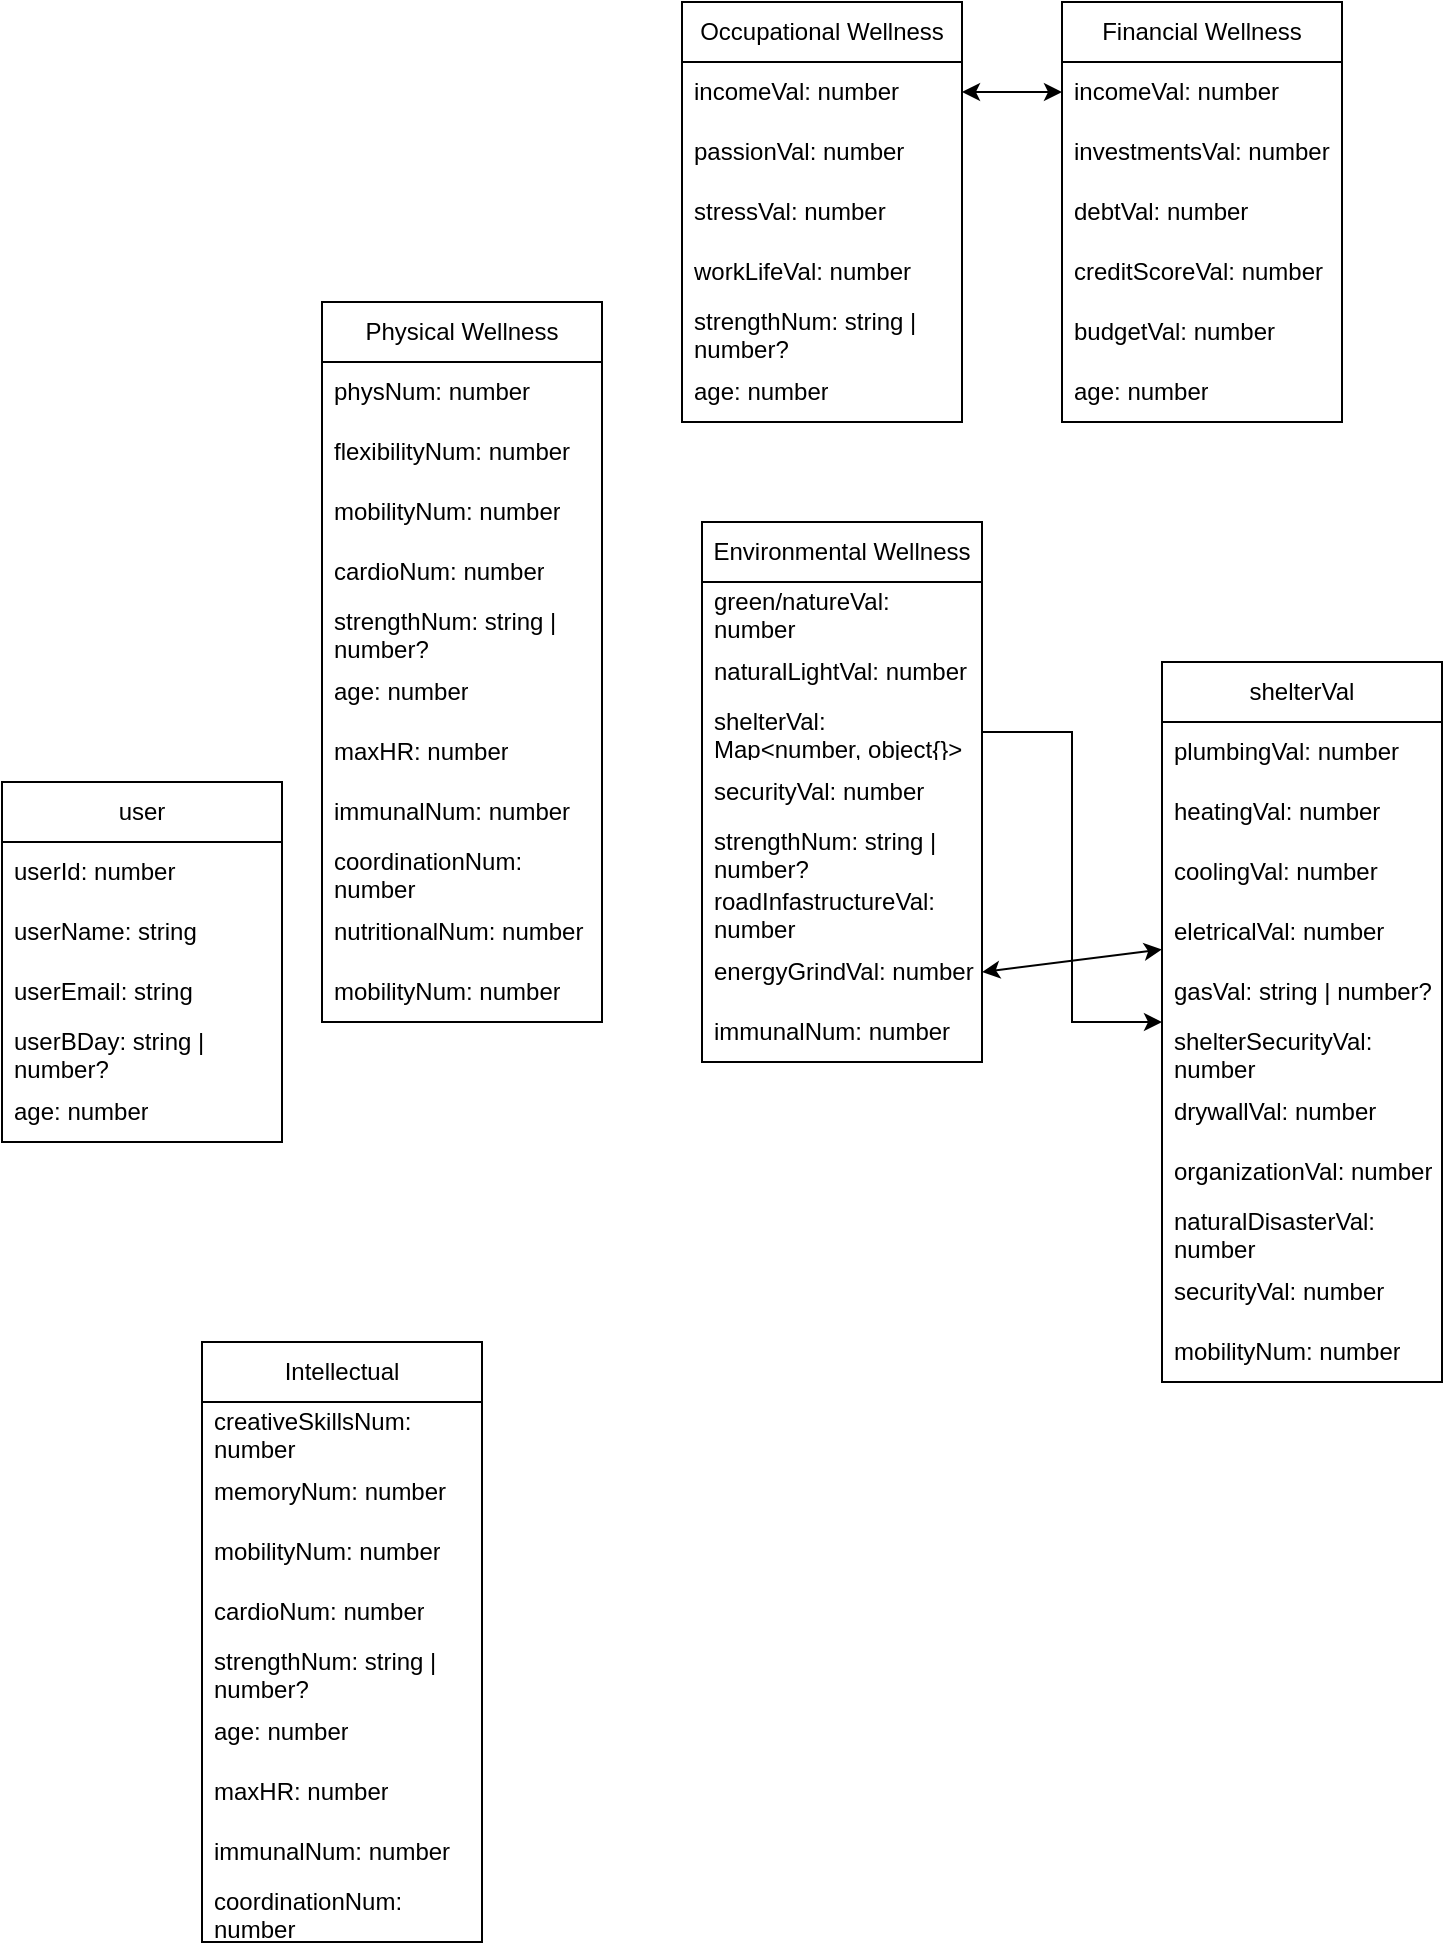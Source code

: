 <mxfile version="24.7.4">
  <diagram id="C5RBs43oDa-KdzZeNtuy" name="Page-1">
    <mxGraphModel dx="1419" dy="1817" grid="1" gridSize="10" guides="1" tooltips="1" connect="1" arrows="1" fold="1" page="1" pageScale="1" pageWidth="827" pageHeight="1169" math="0" shadow="0">
      <root>
        <mxCell id="WIyWlLk6GJQsqaUBKTNV-0" />
        <mxCell id="WIyWlLk6GJQsqaUBKTNV-1" parent="WIyWlLk6GJQsqaUBKTNV-0" />
        <mxCell id="BqTpPrDnq53905Jikg4y-0" value="user" style="swimlane;fontStyle=0;childLayout=stackLayout;horizontal=1;startSize=30;horizontalStack=0;resizeParent=1;resizeParentMax=0;resizeLast=0;collapsible=1;marginBottom=0;whiteSpace=wrap;html=1;" vertex="1" parent="WIyWlLk6GJQsqaUBKTNV-1">
          <mxGeometry x="-290" y="90" width="140" height="180" as="geometry" />
        </mxCell>
        <mxCell id="BqTpPrDnq53905Jikg4y-1" value="userId: number" style="text;strokeColor=none;fillColor=none;align=left;verticalAlign=middle;spacingLeft=4;spacingRight=4;overflow=hidden;points=[[0,0.5],[1,0.5]];portConstraint=eastwest;rotatable=0;whiteSpace=wrap;html=1;" vertex="1" parent="BqTpPrDnq53905Jikg4y-0">
          <mxGeometry y="30" width="140" height="30" as="geometry" />
        </mxCell>
        <mxCell id="BqTpPrDnq53905Jikg4y-2" value="userName: string" style="text;strokeColor=none;fillColor=none;align=left;verticalAlign=middle;spacingLeft=4;spacingRight=4;overflow=hidden;points=[[0,0.5],[1,0.5]];portConstraint=eastwest;rotatable=0;whiteSpace=wrap;html=1;" vertex="1" parent="BqTpPrDnq53905Jikg4y-0">
          <mxGeometry y="60" width="140" height="30" as="geometry" />
        </mxCell>
        <mxCell id="BqTpPrDnq53905Jikg4y-3" value="&lt;div&gt;userEmail: string&lt;/div&gt;" style="text;strokeColor=none;fillColor=none;align=left;verticalAlign=middle;spacingLeft=4;spacingRight=4;overflow=hidden;points=[[0,0.5],[1,0.5]];portConstraint=eastwest;rotatable=0;whiteSpace=wrap;html=1;" vertex="1" parent="BqTpPrDnq53905Jikg4y-0">
          <mxGeometry y="90" width="140" height="30" as="geometry" />
        </mxCell>
        <mxCell id="BqTpPrDnq53905Jikg4y-5" value="userBDay: string | number?" style="text;strokeColor=none;fillColor=none;align=left;verticalAlign=middle;spacingLeft=4;spacingRight=4;overflow=hidden;points=[[0,0.5],[1,0.5]];portConstraint=eastwest;rotatable=0;whiteSpace=wrap;html=1;" vertex="1" parent="BqTpPrDnq53905Jikg4y-0">
          <mxGeometry y="120" width="140" height="30" as="geometry" />
        </mxCell>
        <mxCell id="BqTpPrDnq53905Jikg4y-6" value="age: number" style="text;strokeColor=none;fillColor=none;align=left;verticalAlign=middle;spacingLeft=4;spacingRight=4;overflow=hidden;points=[[0,0.5],[1,0.5]];portConstraint=eastwest;rotatable=0;whiteSpace=wrap;html=1;" vertex="1" parent="BqTpPrDnq53905Jikg4y-0">
          <mxGeometry y="150" width="140" height="30" as="geometry" />
        </mxCell>
        <mxCell id="BqTpPrDnq53905Jikg4y-7" value="Physical Wellness" style="swimlane;fontStyle=0;childLayout=stackLayout;horizontal=1;startSize=30;horizontalStack=0;resizeParent=1;resizeParentMax=0;resizeLast=0;collapsible=1;marginBottom=0;whiteSpace=wrap;html=1;" vertex="1" parent="WIyWlLk6GJQsqaUBKTNV-1">
          <mxGeometry x="-130" y="-150" width="140" height="360" as="geometry" />
        </mxCell>
        <mxCell id="BqTpPrDnq53905Jikg4y-8" value="physNum: number" style="text;strokeColor=none;fillColor=none;align=left;verticalAlign=middle;spacingLeft=4;spacingRight=4;overflow=hidden;points=[[0,0.5],[1,0.5]];portConstraint=eastwest;rotatable=0;whiteSpace=wrap;html=1;" vertex="1" parent="BqTpPrDnq53905Jikg4y-7">
          <mxGeometry y="30" width="140" height="30" as="geometry" />
        </mxCell>
        <mxCell id="BqTpPrDnq53905Jikg4y-9" value="flexibilityNum: number" style="text;strokeColor=none;fillColor=none;align=left;verticalAlign=middle;spacingLeft=4;spacingRight=4;overflow=hidden;points=[[0,0.5],[1,0.5]];portConstraint=eastwest;rotatable=0;whiteSpace=wrap;html=1;" vertex="1" parent="BqTpPrDnq53905Jikg4y-7">
          <mxGeometry y="60" width="140" height="30" as="geometry" />
        </mxCell>
        <mxCell id="BqTpPrDnq53905Jikg4y-10" value="&lt;div&gt;mobilityNum: number&lt;br&gt;&lt;/div&gt;" style="text;strokeColor=none;fillColor=none;align=left;verticalAlign=middle;spacingLeft=4;spacingRight=4;overflow=hidden;points=[[0,0.5],[1,0.5]];portConstraint=eastwest;rotatable=0;whiteSpace=wrap;html=1;" vertex="1" parent="BqTpPrDnq53905Jikg4y-7">
          <mxGeometry y="90" width="140" height="30" as="geometry" />
        </mxCell>
        <mxCell id="BqTpPrDnq53905Jikg4y-11" value="cardioNum: number" style="text;strokeColor=none;fillColor=none;align=left;verticalAlign=middle;spacingLeft=4;spacingRight=4;overflow=hidden;points=[[0,0.5],[1,0.5]];portConstraint=eastwest;rotatable=0;whiteSpace=wrap;html=1;" vertex="1" parent="BqTpPrDnq53905Jikg4y-7">
          <mxGeometry y="120" width="140" height="30" as="geometry" />
        </mxCell>
        <mxCell id="BqTpPrDnq53905Jikg4y-12" value="strengthNum: string | number?" style="text;strokeColor=none;fillColor=none;align=left;verticalAlign=middle;spacingLeft=4;spacingRight=4;overflow=hidden;points=[[0,0.5],[1,0.5]];portConstraint=eastwest;rotatable=0;whiteSpace=wrap;html=1;" vertex="1" parent="BqTpPrDnq53905Jikg4y-7">
          <mxGeometry y="150" width="140" height="30" as="geometry" />
        </mxCell>
        <mxCell id="BqTpPrDnq53905Jikg4y-13" value="age: number" style="text;strokeColor=none;fillColor=none;align=left;verticalAlign=middle;spacingLeft=4;spacingRight=4;overflow=hidden;points=[[0,0.5],[1,0.5]];portConstraint=eastwest;rotatable=0;whiteSpace=wrap;html=1;" vertex="1" parent="BqTpPrDnq53905Jikg4y-7">
          <mxGeometry y="180" width="140" height="30" as="geometry" />
        </mxCell>
        <mxCell id="BqTpPrDnq53905Jikg4y-14" value="maxHR: number" style="text;strokeColor=none;fillColor=none;align=left;verticalAlign=middle;spacingLeft=4;spacingRight=4;overflow=hidden;points=[[0,0.5],[1,0.5]];portConstraint=eastwest;rotatable=0;whiteSpace=wrap;html=1;" vertex="1" parent="BqTpPrDnq53905Jikg4y-7">
          <mxGeometry y="210" width="140" height="30" as="geometry" />
        </mxCell>
        <mxCell id="BqTpPrDnq53905Jikg4y-15" value="immunalNum: number" style="text;strokeColor=none;fillColor=none;align=left;verticalAlign=middle;spacingLeft=4;spacingRight=4;overflow=hidden;points=[[0,0.5],[1,0.5]];portConstraint=eastwest;rotatable=0;whiteSpace=wrap;html=1;" vertex="1" parent="BqTpPrDnq53905Jikg4y-7">
          <mxGeometry y="240" width="140" height="30" as="geometry" />
        </mxCell>
        <mxCell id="BqTpPrDnq53905Jikg4y-16" value="coordinationNum: number" style="text;strokeColor=none;fillColor=none;align=left;verticalAlign=middle;spacingLeft=4;spacingRight=4;overflow=hidden;points=[[0,0.5],[1,0.5]];portConstraint=eastwest;rotatable=0;whiteSpace=wrap;html=1;" vertex="1" parent="BqTpPrDnq53905Jikg4y-7">
          <mxGeometry y="270" width="140" height="30" as="geometry" />
        </mxCell>
        <mxCell id="BqTpPrDnq53905Jikg4y-27" value="nutritionalNum: number" style="text;strokeColor=none;fillColor=none;align=left;verticalAlign=middle;spacingLeft=4;spacingRight=4;overflow=hidden;points=[[0,0.5],[1,0.5]];portConstraint=eastwest;rotatable=0;whiteSpace=wrap;html=1;" vertex="1" parent="BqTpPrDnq53905Jikg4y-7">
          <mxGeometry y="300" width="140" height="30" as="geometry" />
        </mxCell>
        <mxCell id="BqTpPrDnq53905Jikg4y-39" value="&lt;div&gt;mobilityNum: number&lt;br&gt;&lt;/div&gt;" style="text;strokeColor=none;fillColor=none;align=left;verticalAlign=middle;spacingLeft=4;spacingRight=4;overflow=hidden;points=[[0,0.5],[1,0.5]];portConstraint=eastwest;rotatable=0;whiteSpace=wrap;html=1;" vertex="1" parent="BqTpPrDnq53905Jikg4y-7">
          <mxGeometry y="330" width="140" height="30" as="geometry" />
        </mxCell>
        <mxCell id="BqTpPrDnq53905Jikg4y-17" value="Intellectual" style="swimlane;fontStyle=0;childLayout=stackLayout;horizontal=1;startSize=30;horizontalStack=0;resizeParent=1;resizeParentMax=0;resizeLast=0;collapsible=1;marginBottom=0;whiteSpace=wrap;html=1;" vertex="1" parent="WIyWlLk6GJQsqaUBKTNV-1">
          <mxGeometry x="-190" y="370" width="140" height="300" as="geometry" />
        </mxCell>
        <mxCell id="BqTpPrDnq53905Jikg4y-18" value="creativeSkillsNum: number" style="text;strokeColor=none;fillColor=none;align=left;verticalAlign=middle;spacingLeft=4;spacingRight=4;overflow=hidden;points=[[0,0.5],[1,0.5]];portConstraint=eastwest;rotatable=0;whiteSpace=wrap;html=1;" vertex="1" parent="BqTpPrDnq53905Jikg4y-17">
          <mxGeometry y="30" width="140" height="30" as="geometry" />
        </mxCell>
        <mxCell id="BqTpPrDnq53905Jikg4y-19" value="memoryNum: number" style="text;strokeColor=none;fillColor=none;align=left;verticalAlign=middle;spacingLeft=4;spacingRight=4;overflow=hidden;points=[[0,0.5],[1,0.5]];portConstraint=eastwest;rotatable=0;whiteSpace=wrap;html=1;" vertex="1" parent="BqTpPrDnq53905Jikg4y-17">
          <mxGeometry y="60" width="140" height="30" as="geometry" />
        </mxCell>
        <mxCell id="BqTpPrDnq53905Jikg4y-20" value="&lt;div&gt;mobilityNum: number&lt;br&gt;&lt;/div&gt;" style="text;strokeColor=none;fillColor=none;align=left;verticalAlign=middle;spacingLeft=4;spacingRight=4;overflow=hidden;points=[[0,0.5],[1,0.5]];portConstraint=eastwest;rotatable=0;whiteSpace=wrap;html=1;" vertex="1" parent="BqTpPrDnq53905Jikg4y-17">
          <mxGeometry y="90" width="140" height="30" as="geometry" />
        </mxCell>
        <mxCell id="BqTpPrDnq53905Jikg4y-21" value="cardioNum: number" style="text;strokeColor=none;fillColor=none;align=left;verticalAlign=middle;spacingLeft=4;spacingRight=4;overflow=hidden;points=[[0,0.5],[1,0.5]];portConstraint=eastwest;rotatable=0;whiteSpace=wrap;html=1;" vertex="1" parent="BqTpPrDnq53905Jikg4y-17">
          <mxGeometry y="120" width="140" height="30" as="geometry" />
        </mxCell>
        <mxCell id="BqTpPrDnq53905Jikg4y-22" value="strengthNum: string | number?" style="text;strokeColor=none;fillColor=none;align=left;verticalAlign=middle;spacingLeft=4;spacingRight=4;overflow=hidden;points=[[0,0.5],[1,0.5]];portConstraint=eastwest;rotatable=0;whiteSpace=wrap;html=1;" vertex="1" parent="BqTpPrDnq53905Jikg4y-17">
          <mxGeometry y="150" width="140" height="30" as="geometry" />
        </mxCell>
        <mxCell id="BqTpPrDnq53905Jikg4y-23" value="age: number" style="text;strokeColor=none;fillColor=none;align=left;verticalAlign=middle;spacingLeft=4;spacingRight=4;overflow=hidden;points=[[0,0.5],[1,0.5]];portConstraint=eastwest;rotatable=0;whiteSpace=wrap;html=1;" vertex="1" parent="BqTpPrDnq53905Jikg4y-17">
          <mxGeometry y="180" width="140" height="30" as="geometry" />
        </mxCell>
        <mxCell id="BqTpPrDnq53905Jikg4y-24" value="maxHR: number" style="text;strokeColor=none;fillColor=none;align=left;verticalAlign=middle;spacingLeft=4;spacingRight=4;overflow=hidden;points=[[0,0.5],[1,0.5]];portConstraint=eastwest;rotatable=0;whiteSpace=wrap;html=1;" vertex="1" parent="BqTpPrDnq53905Jikg4y-17">
          <mxGeometry y="210" width="140" height="30" as="geometry" />
        </mxCell>
        <mxCell id="BqTpPrDnq53905Jikg4y-25" value="immunalNum: number" style="text;strokeColor=none;fillColor=none;align=left;verticalAlign=middle;spacingLeft=4;spacingRight=4;overflow=hidden;points=[[0,0.5],[1,0.5]];portConstraint=eastwest;rotatable=0;whiteSpace=wrap;html=1;" vertex="1" parent="BqTpPrDnq53905Jikg4y-17">
          <mxGeometry y="240" width="140" height="30" as="geometry" />
        </mxCell>
        <mxCell id="BqTpPrDnq53905Jikg4y-26" value="coordinationNum: number" style="text;strokeColor=none;fillColor=none;align=left;verticalAlign=middle;spacingLeft=4;spacingRight=4;overflow=hidden;points=[[0,0.5],[1,0.5]];portConstraint=eastwest;rotatable=0;whiteSpace=wrap;html=1;" vertex="1" parent="BqTpPrDnq53905Jikg4y-17">
          <mxGeometry y="270" width="140" height="30" as="geometry" />
        </mxCell>
        <mxCell id="BqTpPrDnq53905Jikg4y-28" value="Occupational Wellness" style="swimlane;fontStyle=0;childLayout=stackLayout;horizontal=1;startSize=30;horizontalStack=0;resizeParent=1;resizeParentMax=0;resizeLast=0;collapsible=1;marginBottom=0;whiteSpace=wrap;html=1;" vertex="1" parent="WIyWlLk6GJQsqaUBKTNV-1">
          <mxGeometry x="50" y="-300" width="140" height="210" as="geometry" />
        </mxCell>
        <mxCell id="BqTpPrDnq53905Jikg4y-29" value="incomeVal: number" style="text;strokeColor=none;fillColor=none;align=left;verticalAlign=middle;spacingLeft=4;spacingRight=4;overflow=hidden;points=[[0,0.5],[1,0.5]];portConstraint=eastwest;rotatable=0;whiteSpace=wrap;html=1;" vertex="1" parent="BqTpPrDnq53905Jikg4y-28">
          <mxGeometry y="30" width="140" height="30" as="geometry" />
        </mxCell>
        <mxCell id="BqTpPrDnq53905Jikg4y-30" value="passionVal: number" style="text;strokeColor=none;fillColor=none;align=left;verticalAlign=middle;spacingLeft=4;spacingRight=4;overflow=hidden;points=[[0,0.5],[1,0.5]];portConstraint=eastwest;rotatable=0;whiteSpace=wrap;html=1;" vertex="1" parent="BqTpPrDnq53905Jikg4y-28">
          <mxGeometry y="60" width="140" height="30" as="geometry" />
        </mxCell>
        <mxCell id="BqTpPrDnq53905Jikg4y-31" value="&lt;div&gt;stressVal: number&lt;br&gt;&lt;/div&gt;" style="text;strokeColor=none;fillColor=none;align=left;verticalAlign=middle;spacingLeft=4;spacingRight=4;overflow=hidden;points=[[0,0.5],[1,0.5]];portConstraint=eastwest;rotatable=0;whiteSpace=wrap;html=1;" vertex="1" parent="BqTpPrDnq53905Jikg4y-28">
          <mxGeometry y="90" width="140" height="30" as="geometry" />
        </mxCell>
        <mxCell id="BqTpPrDnq53905Jikg4y-32" value="workLifeVal: number" style="text;strokeColor=none;fillColor=none;align=left;verticalAlign=middle;spacingLeft=4;spacingRight=4;overflow=hidden;points=[[0,0.5],[1,0.5]];portConstraint=eastwest;rotatable=0;whiteSpace=wrap;html=1;" vertex="1" parent="BqTpPrDnq53905Jikg4y-28">
          <mxGeometry y="120" width="140" height="30" as="geometry" />
        </mxCell>
        <mxCell id="BqTpPrDnq53905Jikg4y-33" value="strengthNum: string | number?" style="text;strokeColor=none;fillColor=none;align=left;verticalAlign=middle;spacingLeft=4;spacingRight=4;overflow=hidden;points=[[0,0.5],[1,0.5]];portConstraint=eastwest;rotatable=0;whiteSpace=wrap;html=1;" vertex="1" parent="BqTpPrDnq53905Jikg4y-28">
          <mxGeometry y="150" width="140" height="30" as="geometry" />
        </mxCell>
        <mxCell id="BqTpPrDnq53905Jikg4y-34" value="age: number" style="text;strokeColor=none;fillColor=none;align=left;verticalAlign=middle;spacingLeft=4;spacingRight=4;overflow=hidden;points=[[0,0.5],[1,0.5]];portConstraint=eastwest;rotatable=0;whiteSpace=wrap;html=1;" vertex="1" parent="BqTpPrDnq53905Jikg4y-28">
          <mxGeometry y="180" width="140" height="30" as="geometry" />
        </mxCell>
        <mxCell id="BqTpPrDnq53905Jikg4y-41" value="shelterVal" style="swimlane;fontStyle=0;childLayout=stackLayout;horizontal=1;startSize=30;horizontalStack=0;resizeParent=1;resizeParentMax=0;resizeLast=0;collapsible=1;marginBottom=0;whiteSpace=wrap;html=1;" vertex="1" parent="WIyWlLk6GJQsqaUBKTNV-1">
          <mxGeometry x="290" y="30" width="140" height="360" as="geometry" />
        </mxCell>
        <mxCell id="BqTpPrDnq53905Jikg4y-42" value="plumbingVal: number" style="text;strokeColor=none;fillColor=none;align=left;verticalAlign=middle;spacingLeft=4;spacingRight=4;overflow=hidden;points=[[0,0.5],[1,0.5]];portConstraint=eastwest;rotatable=0;whiteSpace=wrap;html=1;" vertex="1" parent="BqTpPrDnq53905Jikg4y-41">
          <mxGeometry y="30" width="140" height="30" as="geometry" />
        </mxCell>
        <mxCell id="BqTpPrDnq53905Jikg4y-43" value="heatingVal: number" style="text;strokeColor=none;fillColor=none;align=left;verticalAlign=middle;spacingLeft=4;spacingRight=4;overflow=hidden;points=[[0,0.5],[1,0.5]];portConstraint=eastwest;rotatable=0;whiteSpace=wrap;html=1;" vertex="1" parent="BqTpPrDnq53905Jikg4y-41">
          <mxGeometry y="60" width="140" height="30" as="geometry" />
        </mxCell>
        <mxCell id="BqTpPrDnq53905Jikg4y-44" value="&lt;div&gt;coolingVal: number&lt;br&gt;&lt;/div&gt;" style="text;strokeColor=none;fillColor=none;align=left;verticalAlign=middle;spacingLeft=4;spacingRight=4;overflow=hidden;points=[[0,0.5],[1,0.5]];portConstraint=eastwest;rotatable=0;whiteSpace=wrap;html=1;" vertex="1" parent="BqTpPrDnq53905Jikg4y-41">
          <mxGeometry y="90" width="140" height="30" as="geometry" />
        </mxCell>
        <mxCell id="BqTpPrDnq53905Jikg4y-45" value="eletricalVal: number" style="text;strokeColor=none;fillColor=none;align=left;verticalAlign=middle;spacingLeft=4;spacingRight=4;overflow=hidden;points=[[0,0.5],[1,0.5]];portConstraint=eastwest;rotatable=0;whiteSpace=wrap;html=1;" vertex="1" parent="BqTpPrDnq53905Jikg4y-41">
          <mxGeometry y="120" width="140" height="30" as="geometry" />
        </mxCell>
        <mxCell id="BqTpPrDnq53905Jikg4y-46" value="gasVal: string | number?" style="text;strokeColor=none;fillColor=none;align=left;verticalAlign=middle;spacingLeft=4;spacingRight=4;overflow=hidden;points=[[0,0.5],[1,0.5]];portConstraint=eastwest;rotatable=0;whiteSpace=wrap;html=1;" vertex="1" parent="BqTpPrDnq53905Jikg4y-41">
          <mxGeometry y="150" width="140" height="30" as="geometry" />
        </mxCell>
        <mxCell id="BqTpPrDnq53905Jikg4y-47" value="shelterSecurityVal: number" style="text;strokeColor=none;fillColor=none;align=left;verticalAlign=middle;spacingLeft=4;spacingRight=4;overflow=hidden;points=[[0,0.5],[1,0.5]];portConstraint=eastwest;rotatable=0;whiteSpace=wrap;html=1;" vertex="1" parent="BqTpPrDnq53905Jikg4y-41">
          <mxGeometry y="180" width="140" height="30" as="geometry" />
        </mxCell>
        <mxCell id="BqTpPrDnq53905Jikg4y-48" value="drywallVal: number" style="text;strokeColor=none;fillColor=none;align=left;verticalAlign=middle;spacingLeft=4;spacingRight=4;overflow=hidden;points=[[0,0.5],[1,0.5]];portConstraint=eastwest;rotatable=0;whiteSpace=wrap;html=1;" vertex="1" parent="BqTpPrDnq53905Jikg4y-41">
          <mxGeometry y="210" width="140" height="30" as="geometry" />
        </mxCell>
        <mxCell id="BqTpPrDnq53905Jikg4y-49" value="organizationVal: number" style="text;strokeColor=none;fillColor=none;align=left;verticalAlign=middle;spacingLeft=4;spacingRight=4;overflow=hidden;points=[[0,0.5],[1,0.5]];portConstraint=eastwest;rotatable=0;whiteSpace=wrap;html=1;" vertex="1" parent="BqTpPrDnq53905Jikg4y-41">
          <mxGeometry y="240" width="140" height="30" as="geometry" />
        </mxCell>
        <mxCell id="BqTpPrDnq53905Jikg4y-50" value="naturalDisasterVal: number" style="text;strokeColor=none;fillColor=none;align=left;verticalAlign=middle;spacingLeft=4;spacingRight=4;overflow=hidden;points=[[0,0.5],[1,0.5]];portConstraint=eastwest;rotatable=0;whiteSpace=wrap;html=1;" vertex="1" parent="BqTpPrDnq53905Jikg4y-41">
          <mxGeometry y="270" width="140" height="30" as="geometry" />
        </mxCell>
        <mxCell id="BqTpPrDnq53905Jikg4y-51" value="securityVal: number" style="text;strokeColor=none;fillColor=none;align=left;verticalAlign=middle;spacingLeft=4;spacingRight=4;overflow=hidden;points=[[0,0.5],[1,0.5]];portConstraint=eastwest;rotatable=0;whiteSpace=wrap;html=1;" vertex="1" parent="BqTpPrDnq53905Jikg4y-41">
          <mxGeometry y="300" width="140" height="30" as="geometry" />
        </mxCell>
        <mxCell id="BqTpPrDnq53905Jikg4y-52" value="&lt;div&gt;mobilityNum: number&lt;br&gt;&lt;/div&gt;" style="text;strokeColor=none;fillColor=none;align=left;verticalAlign=middle;spacingLeft=4;spacingRight=4;overflow=hidden;points=[[0,0.5],[1,0.5]];portConstraint=eastwest;rotatable=0;whiteSpace=wrap;html=1;" vertex="1" parent="BqTpPrDnq53905Jikg4y-41">
          <mxGeometry y="330" width="140" height="30" as="geometry" />
        </mxCell>
        <mxCell id="BqTpPrDnq53905Jikg4y-53" value="Environmental Wellness" style="swimlane;fontStyle=0;childLayout=stackLayout;horizontal=1;startSize=30;horizontalStack=0;resizeParent=1;resizeParentMax=0;resizeLast=0;collapsible=1;marginBottom=0;whiteSpace=wrap;html=1;" vertex="1" parent="WIyWlLk6GJQsqaUBKTNV-1">
          <mxGeometry x="60" y="-40" width="140" height="270" as="geometry" />
        </mxCell>
        <mxCell id="BqTpPrDnq53905Jikg4y-54" value="green/natureVal: number" style="text;strokeColor=none;fillColor=none;align=left;verticalAlign=middle;spacingLeft=4;spacingRight=4;overflow=hidden;points=[[0,0.5],[1,0.5]];portConstraint=eastwest;rotatable=0;whiteSpace=wrap;html=1;" vertex="1" parent="BqTpPrDnq53905Jikg4y-53">
          <mxGeometry y="30" width="140" height="30" as="geometry" />
        </mxCell>
        <mxCell id="BqTpPrDnq53905Jikg4y-55" value="naturalLightVal: number" style="text;strokeColor=none;fillColor=none;align=left;verticalAlign=middle;spacingLeft=4;spacingRight=4;overflow=hidden;points=[[0,0.5],[1,0.5]];portConstraint=eastwest;rotatable=0;whiteSpace=wrap;html=1;" vertex="1" parent="BqTpPrDnq53905Jikg4y-53">
          <mxGeometry y="60" width="140" height="30" as="geometry" />
        </mxCell>
        <mxCell id="BqTpPrDnq53905Jikg4y-56" value="&lt;div&gt;shelterVal: Map&amp;lt;number, object{}&amp;gt;&lt;br&gt;&lt;/div&gt;" style="text;strokeColor=none;fillColor=none;align=left;verticalAlign=middle;spacingLeft=4;spacingRight=4;overflow=hidden;points=[[0,0.5],[1,0.5]];portConstraint=eastwest;rotatable=0;whiteSpace=wrap;html=1;" vertex="1" parent="BqTpPrDnq53905Jikg4y-53">
          <mxGeometry y="90" width="140" height="30" as="geometry" />
        </mxCell>
        <mxCell id="BqTpPrDnq53905Jikg4y-57" value="securityVal: number" style="text;strokeColor=none;fillColor=none;align=left;verticalAlign=middle;spacingLeft=4;spacingRight=4;overflow=hidden;points=[[0,0.5],[1,0.5]];portConstraint=eastwest;rotatable=0;whiteSpace=wrap;html=1;" vertex="1" parent="BqTpPrDnq53905Jikg4y-53">
          <mxGeometry y="120" width="140" height="30" as="geometry" />
        </mxCell>
        <mxCell id="BqTpPrDnq53905Jikg4y-58" value="strengthNum: string | number?" style="text;strokeColor=none;fillColor=none;align=left;verticalAlign=middle;spacingLeft=4;spacingRight=4;overflow=hidden;points=[[0,0.5],[1,0.5]];portConstraint=eastwest;rotatable=0;whiteSpace=wrap;html=1;" vertex="1" parent="BqTpPrDnq53905Jikg4y-53">
          <mxGeometry y="150" width="140" height="30" as="geometry" />
        </mxCell>
        <mxCell id="BqTpPrDnq53905Jikg4y-59" value="roadInfastructureVal: number" style="text;strokeColor=none;fillColor=none;align=left;verticalAlign=middle;spacingLeft=4;spacingRight=4;overflow=hidden;points=[[0,0.5],[1,0.5]];portConstraint=eastwest;rotatable=0;whiteSpace=wrap;html=1;" vertex="1" parent="BqTpPrDnq53905Jikg4y-53">
          <mxGeometry y="180" width="140" height="30" as="geometry" />
        </mxCell>
        <mxCell id="BqTpPrDnq53905Jikg4y-60" value="energyGrindVal: number" style="text;strokeColor=none;fillColor=none;align=left;verticalAlign=middle;spacingLeft=4;spacingRight=4;overflow=hidden;points=[[0,0.5],[1,0.5]];portConstraint=eastwest;rotatable=0;whiteSpace=wrap;html=1;" vertex="1" parent="BqTpPrDnq53905Jikg4y-53">
          <mxGeometry y="210" width="140" height="30" as="geometry" />
        </mxCell>
        <mxCell id="BqTpPrDnq53905Jikg4y-61" value="immunalNum: number" style="text;strokeColor=none;fillColor=none;align=left;verticalAlign=middle;spacingLeft=4;spacingRight=4;overflow=hidden;points=[[0,0.5],[1,0.5]];portConstraint=eastwest;rotatable=0;whiteSpace=wrap;html=1;" vertex="1" parent="BqTpPrDnq53905Jikg4y-53">
          <mxGeometry y="240" width="140" height="30" as="geometry" />
        </mxCell>
        <mxCell id="BqTpPrDnq53905Jikg4y-65" style="edgeStyle=orthogonalEdgeStyle;rounded=0;orthogonalLoop=1;jettySize=auto;html=1;" edge="1" parent="WIyWlLk6GJQsqaUBKTNV-1" source="BqTpPrDnq53905Jikg4y-56" target="BqTpPrDnq53905Jikg4y-41">
          <mxGeometry relative="1" as="geometry">
            <mxPoint x="570" y="90" as="targetPoint" />
          </mxGeometry>
        </mxCell>
        <mxCell id="BqTpPrDnq53905Jikg4y-69" style="rounded=0;orthogonalLoop=1;jettySize=auto;html=1;exitX=1;exitY=0.5;exitDx=0;exitDy=0;startArrow=classic;startFill=1;" edge="1" parent="WIyWlLk6GJQsqaUBKTNV-1" source="BqTpPrDnq53905Jikg4y-60" target="BqTpPrDnq53905Jikg4y-45">
          <mxGeometry relative="1" as="geometry" />
        </mxCell>
        <mxCell id="BqTpPrDnq53905Jikg4y-70" value="Financial Wellness" style="swimlane;fontStyle=0;childLayout=stackLayout;horizontal=1;startSize=30;horizontalStack=0;resizeParent=1;resizeParentMax=0;resizeLast=0;collapsible=1;marginBottom=0;whiteSpace=wrap;html=1;" vertex="1" parent="WIyWlLk6GJQsqaUBKTNV-1">
          <mxGeometry x="240" y="-300" width="140" height="210" as="geometry" />
        </mxCell>
        <mxCell id="BqTpPrDnq53905Jikg4y-71" value="incomeVal: number" style="text;strokeColor=none;fillColor=none;align=left;verticalAlign=middle;spacingLeft=4;spacingRight=4;overflow=hidden;points=[[0,0.5],[1,0.5]];portConstraint=eastwest;rotatable=0;whiteSpace=wrap;html=1;" vertex="1" parent="BqTpPrDnq53905Jikg4y-70">
          <mxGeometry y="30" width="140" height="30" as="geometry" />
        </mxCell>
        <mxCell id="BqTpPrDnq53905Jikg4y-72" value="investmentsVal: number" style="text;strokeColor=none;fillColor=none;align=left;verticalAlign=middle;spacingLeft=4;spacingRight=4;overflow=hidden;points=[[0,0.5],[1,0.5]];portConstraint=eastwest;rotatable=0;whiteSpace=wrap;html=1;" vertex="1" parent="BqTpPrDnq53905Jikg4y-70">
          <mxGeometry y="60" width="140" height="30" as="geometry" />
        </mxCell>
        <mxCell id="BqTpPrDnq53905Jikg4y-73" value="&lt;div&gt;debtVal: number&lt;br&gt;&lt;/div&gt;" style="text;strokeColor=none;fillColor=none;align=left;verticalAlign=middle;spacingLeft=4;spacingRight=4;overflow=hidden;points=[[0,0.5],[1,0.5]];portConstraint=eastwest;rotatable=0;whiteSpace=wrap;html=1;" vertex="1" parent="BqTpPrDnq53905Jikg4y-70">
          <mxGeometry y="90" width="140" height="30" as="geometry" />
        </mxCell>
        <mxCell id="BqTpPrDnq53905Jikg4y-74" value="creditScoreVal: number" style="text;strokeColor=none;fillColor=none;align=left;verticalAlign=middle;spacingLeft=4;spacingRight=4;overflow=hidden;points=[[0,0.5],[1,0.5]];portConstraint=eastwest;rotatable=0;whiteSpace=wrap;html=1;" vertex="1" parent="BqTpPrDnq53905Jikg4y-70">
          <mxGeometry y="120" width="140" height="30" as="geometry" />
        </mxCell>
        <mxCell id="BqTpPrDnq53905Jikg4y-75" value="budgetVal: number" style="text;strokeColor=none;fillColor=none;align=left;verticalAlign=middle;spacingLeft=4;spacingRight=4;overflow=hidden;points=[[0,0.5],[1,0.5]];portConstraint=eastwest;rotatable=0;whiteSpace=wrap;html=1;" vertex="1" parent="BqTpPrDnq53905Jikg4y-70">
          <mxGeometry y="150" width="140" height="30" as="geometry" />
        </mxCell>
        <mxCell id="BqTpPrDnq53905Jikg4y-76" value="age: number" style="text;strokeColor=none;fillColor=none;align=left;verticalAlign=middle;spacingLeft=4;spacingRight=4;overflow=hidden;points=[[0,0.5],[1,0.5]];portConstraint=eastwest;rotatable=0;whiteSpace=wrap;html=1;" vertex="1" parent="BqTpPrDnq53905Jikg4y-70">
          <mxGeometry y="180" width="140" height="30" as="geometry" />
        </mxCell>
        <mxCell id="BqTpPrDnq53905Jikg4y-77" style="edgeStyle=orthogonalEdgeStyle;rounded=0;orthogonalLoop=1;jettySize=auto;html=1;exitX=0;exitY=0.5;exitDx=0;exitDy=0;entryX=1;entryY=0.5;entryDx=0;entryDy=0;startArrow=classic;startFill=1;" edge="1" parent="WIyWlLk6GJQsqaUBKTNV-1" source="BqTpPrDnq53905Jikg4y-71" target="BqTpPrDnq53905Jikg4y-29">
          <mxGeometry relative="1" as="geometry" />
        </mxCell>
      </root>
    </mxGraphModel>
  </diagram>
</mxfile>
